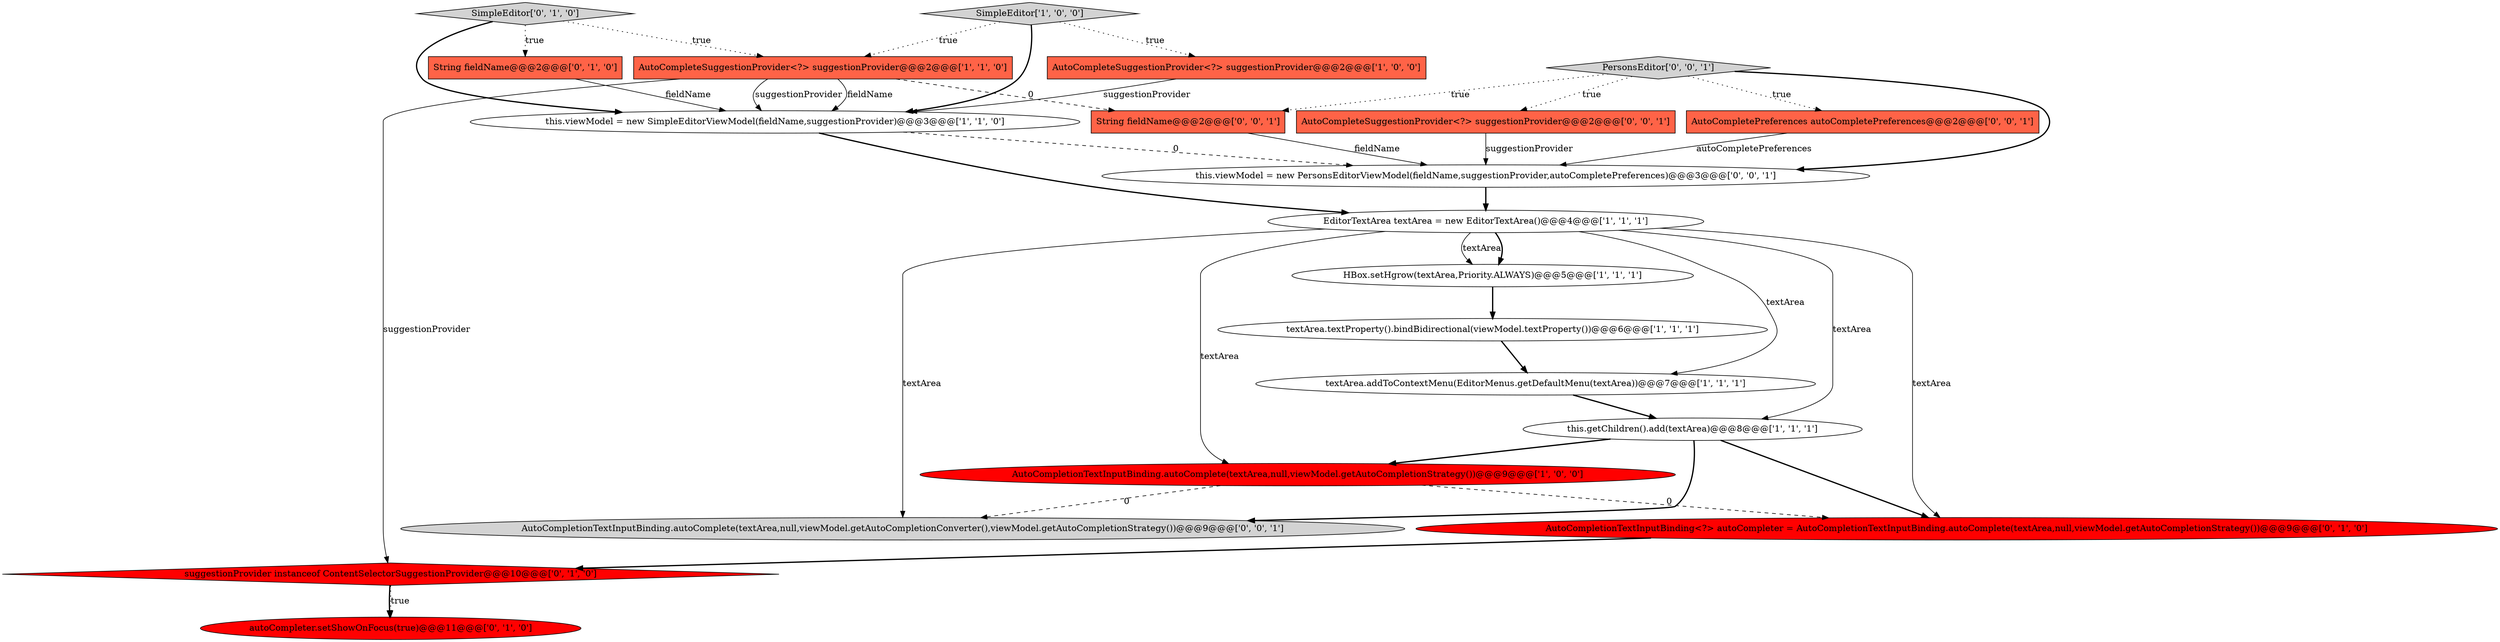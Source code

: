 digraph {
20 [style = filled, label = "PersonsEditor['0', '0', '1']", fillcolor = lightgray, shape = diamond image = "AAA0AAABBB3BBB"];
9 [style = filled, label = "HBox.setHgrow(textArea,Priority.ALWAYS)@@@5@@@['1', '1', '1']", fillcolor = white, shape = ellipse image = "AAA0AAABBB1BBB"];
2 [style = filled, label = "AutoCompleteSuggestionProvider<?> suggestionProvider@@@2@@@['1', '0', '0']", fillcolor = tomato, shape = box image = "AAA0AAABBB1BBB"];
17 [style = filled, label = "this.viewModel = new PersonsEditorViewModel(fieldName,suggestionProvider,autoCompletePreferences)@@@3@@@['0', '0', '1']", fillcolor = white, shape = ellipse image = "AAA0AAABBB3BBB"];
0 [style = filled, label = "this.viewModel = new SimpleEditorViewModel(fieldName,suggestionProvider)@@@3@@@['1', '1', '0']", fillcolor = white, shape = ellipse image = "AAA0AAABBB1BBB"];
3 [style = filled, label = "EditorTextArea textArea = new EditorTextArea()@@@4@@@['1', '1', '1']", fillcolor = white, shape = ellipse image = "AAA0AAABBB1BBB"];
14 [style = filled, label = "AutoCompletionTextInputBinding<?> autoCompleter = AutoCompletionTextInputBinding.autoComplete(textArea,null,viewModel.getAutoCompletionStrategy())@@@9@@@['0', '1', '0']", fillcolor = red, shape = ellipse image = "AAA1AAABBB2BBB"];
8 [style = filled, label = "AutoCompletionTextInputBinding.autoComplete(textArea,null,viewModel.getAutoCompletionStrategy())@@@9@@@['1', '0', '0']", fillcolor = red, shape = ellipse image = "AAA1AAABBB1BBB"];
12 [style = filled, label = "String fieldName@@@2@@@['0', '1', '0']", fillcolor = tomato, shape = box image = "AAA0AAABBB2BBB"];
1 [style = filled, label = "SimpleEditor['1', '0', '0']", fillcolor = lightgray, shape = diamond image = "AAA0AAABBB1BBB"];
7 [style = filled, label = "textArea.textProperty().bindBidirectional(viewModel.textProperty())@@@6@@@['1', '1', '1']", fillcolor = white, shape = ellipse image = "AAA0AAABBB1BBB"];
16 [style = filled, label = "AutoCompletePreferences autoCompletePreferences@@@2@@@['0', '0', '1']", fillcolor = tomato, shape = box image = "AAA0AAABBB3BBB"];
15 [style = filled, label = "AutoCompleteSuggestionProvider<?> suggestionProvider@@@2@@@['0', '0', '1']", fillcolor = tomato, shape = box image = "AAA0AAABBB3BBB"];
19 [style = filled, label = "String fieldName@@@2@@@['0', '0', '1']", fillcolor = tomato, shape = box image = "AAA0AAABBB3BBB"];
13 [style = filled, label = "suggestionProvider instanceof ContentSelectorSuggestionProvider@@@10@@@['0', '1', '0']", fillcolor = red, shape = diamond image = "AAA1AAABBB2BBB"];
4 [style = filled, label = "AutoCompleteSuggestionProvider<?> suggestionProvider@@@2@@@['1', '1', '0']", fillcolor = tomato, shape = box image = "AAA0AAABBB1BBB"];
11 [style = filled, label = "SimpleEditor['0', '1', '0']", fillcolor = lightgray, shape = diamond image = "AAA0AAABBB2BBB"];
18 [style = filled, label = "AutoCompletionTextInputBinding.autoComplete(textArea,null,viewModel.getAutoCompletionConverter(),viewModel.getAutoCompletionStrategy())@@@9@@@['0', '0', '1']", fillcolor = lightgray, shape = ellipse image = "AAA0AAABBB3BBB"];
10 [style = filled, label = "autoCompleter.setShowOnFocus(true)@@@11@@@['0', '1', '0']", fillcolor = red, shape = ellipse image = "AAA1AAABBB2BBB"];
5 [style = filled, label = "textArea.addToContextMenu(EditorMenus.getDefaultMenu(textArea))@@@7@@@['1', '1', '1']", fillcolor = white, shape = ellipse image = "AAA0AAABBB1BBB"];
6 [style = filled, label = "this.getChildren().add(textArea)@@@8@@@['1', '1', '1']", fillcolor = white, shape = ellipse image = "AAA0AAABBB1BBB"];
0->3 [style = bold, label=""];
13->10 [style = bold, label=""];
20->17 [style = bold, label=""];
6->18 [style = bold, label=""];
11->12 [style = dotted, label="true"];
3->18 [style = solid, label="textArea"];
1->4 [style = dotted, label="true"];
1->0 [style = bold, label=""];
3->6 [style = solid, label="textArea"];
19->17 [style = solid, label="fieldName"];
11->4 [style = dotted, label="true"];
8->14 [style = dashed, label="0"];
9->7 [style = bold, label=""];
13->10 [style = dotted, label="true"];
0->17 [style = dashed, label="0"];
3->9 [style = solid, label="textArea"];
6->14 [style = bold, label=""];
3->9 [style = bold, label=""];
7->5 [style = bold, label=""];
11->0 [style = bold, label=""];
2->0 [style = solid, label="suggestionProvider"];
5->6 [style = bold, label=""];
4->0 [style = solid, label="fieldName"];
3->5 [style = solid, label="textArea"];
3->14 [style = solid, label="textArea"];
4->0 [style = solid, label="suggestionProvider"];
15->17 [style = solid, label="suggestionProvider"];
6->8 [style = bold, label=""];
3->8 [style = solid, label="textArea"];
16->17 [style = solid, label="autoCompletePreferences"];
17->3 [style = bold, label=""];
4->13 [style = solid, label="suggestionProvider"];
4->19 [style = dashed, label="0"];
8->18 [style = dashed, label="0"];
20->19 [style = dotted, label="true"];
14->13 [style = bold, label=""];
1->2 [style = dotted, label="true"];
20->15 [style = dotted, label="true"];
20->16 [style = dotted, label="true"];
12->0 [style = solid, label="fieldName"];
}
